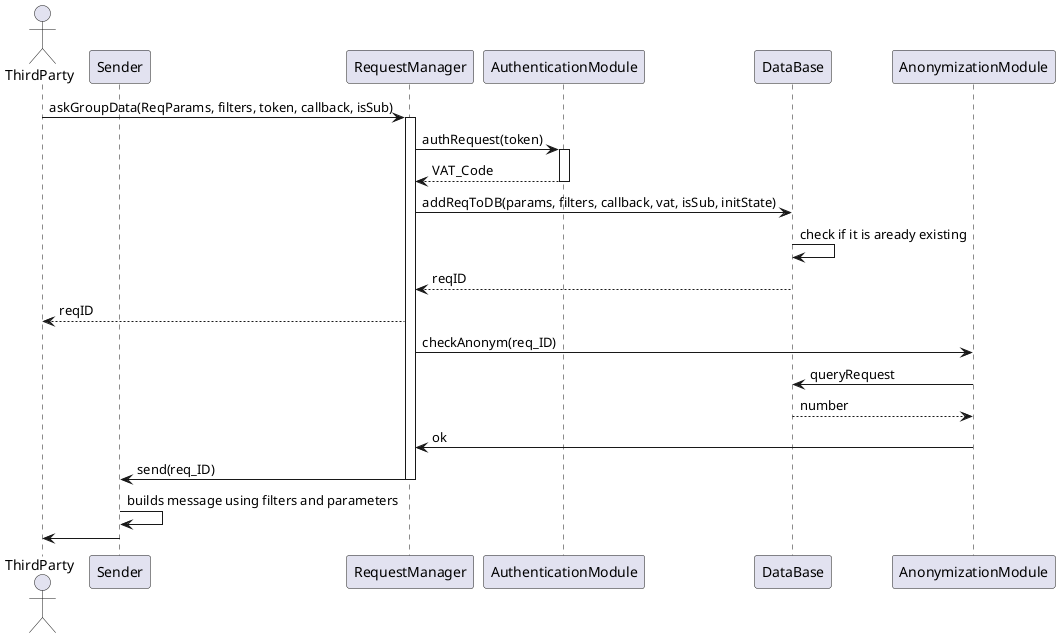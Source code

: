 @startuml
actor ThirdParty as TP
participant Sender as SND
participant RequestManager as REQ
participant AuthenticationModule as AUTH
participant DataBase as DB
participant AnonymizationModule as NOT

TP -> REQ : askGroupData(ReqParams, filters, token, callback, isSub)
activate REQ
REQ -> AUTH: authRequest(token)
activate AUTH
AUTH --> REQ: VAT_Code
deactivate AUTH
REQ -> DB : addReqToDB(params, filters, callback, vat, isSub, initState)
DB -> DB: check if it is aready existing
DB --> REQ : reqID
REQ --> TP : reqID
REQ -> NOT : checkAnonym(req_ID)
NOT -> DB : queryRequest
DB --> NOT : number
NOT -> REQ : ok
REQ -> SND : send(req_ID)
deactivate REQ
SND -> SND : builds message using filters and parameters
SND -> TP
@enduml